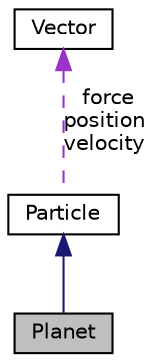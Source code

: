 digraph "Planet"
{
  edge [fontname="Helvetica",fontsize="10",labelfontname="Helvetica",labelfontsize="10"];
  node [fontname="Helvetica",fontsize="10",shape=record];
  Node2 [label="Planet",height=0.2,width=0.4,color="black", fillcolor="grey75", style="filled", fontcolor="black"];
  Node3 -> Node2 [dir="back",color="midnightblue",fontsize="10",style="solid",fontname="Helvetica"];
  Node3 [label="Particle",height=0.2,width=0.4,color="black", fillcolor="white", style="filled",URL="$class_particle.html",tooltip="Particle base class. "];
  Node4 -> Node3 [dir="back",color="darkorchid3",fontsize="10",style="dashed",label=" force\nposition\nvelocity" ,fontname="Helvetica"];
  Node4 [label="Vector",height=0.2,width=0.4,color="black", fillcolor="white", style="filled",URL="$class_vector.html",tooltip="3D Vector class "];
}
